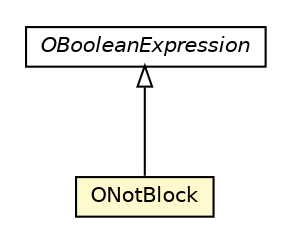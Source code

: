 #!/usr/local/bin/dot
#
# Class diagram 
# Generated by UMLGraph version R5_6-24-gf6e263 (http://www.umlgraph.org/)
#

digraph G {
	edge [fontname="Helvetica",fontsize=10,labelfontname="Helvetica",labelfontsize=10];
	node [fontname="Helvetica",fontsize=10,shape=plaintext];
	nodesep=0.25;
	ranksep=0.5;
	// com.orientechnologies.orient.core.sql.parser.ONotBlock
	c4919282 [label=<<table title="com.orientechnologies.orient.core.sql.parser.ONotBlock" border="0" cellborder="1" cellspacing="0" cellpadding="2" port="p" bgcolor="lemonChiffon" href="./ONotBlock.html">
		<tr><td><table border="0" cellspacing="0" cellpadding="1">
<tr><td align="center" balign="center"> ONotBlock </td></tr>
		</table></td></tr>
		</table>>, URL="./ONotBlock.html", fontname="Helvetica", fontcolor="black", fontsize=10.0];
	// com.orientechnologies.orient.core.sql.parser.OBooleanExpression
	c4919457 [label=<<table title="com.orientechnologies.orient.core.sql.parser.OBooleanExpression" border="0" cellborder="1" cellspacing="0" cellpadding="2" port="p" href="./OBooleanExpression.html">
		<tr><td><table border="0" cellspacing="0" cellpadding="1">
<tr><td align="center" balign="center"><font face="Helvetica-Oblique"> OBooleanExpression </font></td></tr>
		</table></td></tr>
		</table>>, URL="./OBooleanExpression.html", fontname="Helvetica", fontcolor="black", fontsize=10.0];
	//com.orientechnologies.orient.core.sql.parser.ONotBlock extends com.orientechnologies.orient.core.sql.parser.OBooleanExpression
	c4919457:p -> c4919282:p [dir=back,arrowtail=empty];
}

